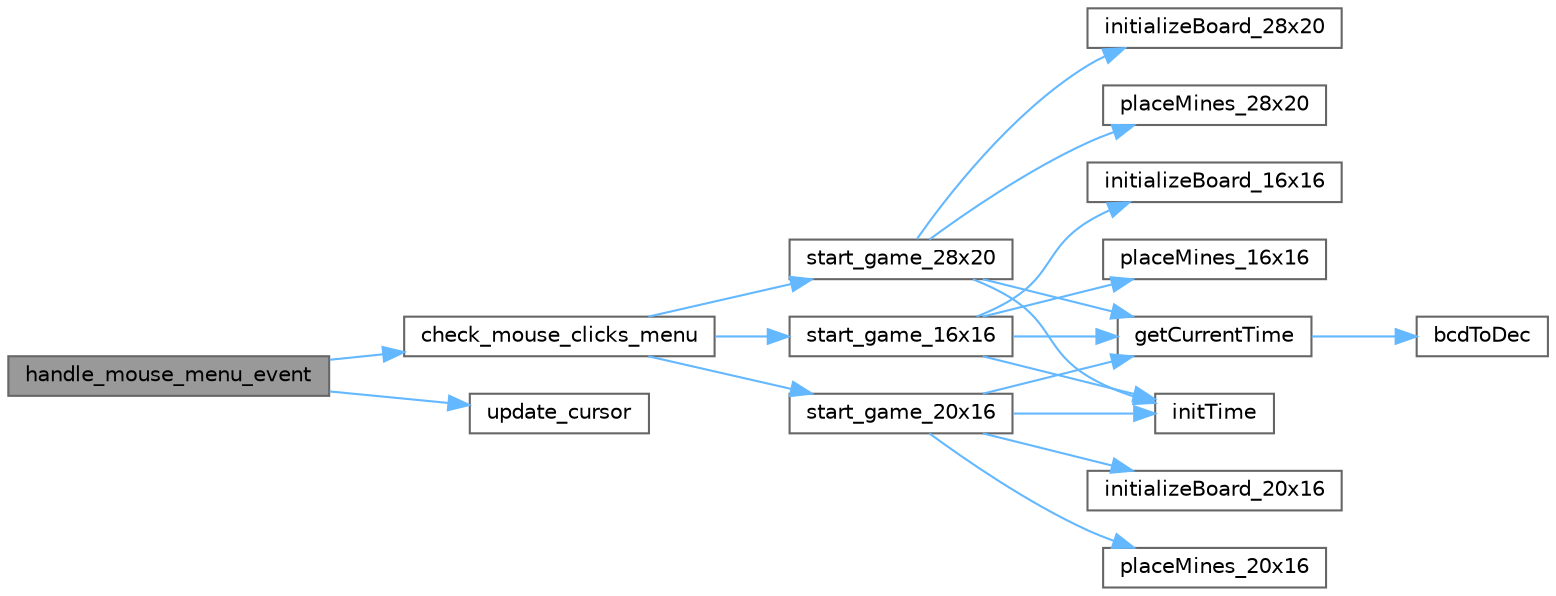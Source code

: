 digraph "handle_mouse_menu_event"
{
 // LATEX_PDF_SIZE
  bgcolor="transparent";
  edge [fontname=Helvetica,fontsize=10,labelfontname=Helvetica,labelfontsize=10];
  node [fontname=Helvetica,fontsize=10,shape=box,height=0.2,width=0.4];
  rankdir="LR";
  Node1 [label="handle_mouse_menu_event",height=0.2,width=0.4,color="gray40", fillcolor="grey60", style="filled", fontcolor="black",tooltip="This function handles mouse events specifically in the \"MAIN_MENU\" state."];
  Node1 -> Node2 [color="steelblue1",style="solid"];
  Node2 [label="check_mouse_clicks_menu",height=0.2,width=0.4,color="grey40", fillcolor="white", style="filled",URL="$game__state_8c.html#a22e3ee8916b6fb932cdd0cfa56804655",tooltip="This function checks the mouse clicks within the menu screen and updates the game state accordingly."];
  Node2 -> Node3 [color="steelblue1",style="solid"];
  Node3 [label="start_game_16x16",height=0.2,width=0.4,color="grey40", fillcolor="white", style="filled",URL="$game__state_8c.html#a814afd9aa373a35da8e7498906b94d62",tooltip="This function starts a game with a 16x16 grid. Initializes the game timer, sets the number of tiles i..."];
  Node3 -> Node4 [color="steelblue1",style="solid"];
  Node4 [label="getCurrentTime",height=0.2,width=0.4,color="grey40", fillcolor="white", style="filled",URL="$rtc_8c.html#ae8aba83225f6193ec169c4fc41f3f3cb",tooltip="Get the current time and date."];
  Node4 -> Node5 [color="steelblue1",style="solid"];
  Node5 [label="bcdToDec",height=0.2,width=0.4,color="grey40", fillcolor="white", style="filled",URL="$rtc_8c.html#abc57bf2c447b1860df7493b3222c3a43",tooltip="Converts values from bcd to decimal."];
  Node3 -> Node6 [color="steelblue1",style="solid"];
  Node6 [label="initializeBoard_16x16",height=0.2,width=0.4,color="grey40", fillcolor="white", style="filled",URL="$game__logic_8c.html#a469350b8ffa0e62ba116f9077c76a775",tooltip="This function is used to initialize a 16x16 board with default values."];
  Node3 -> Node7 [color="steelblue1",style="solid"];
  Node7 [label="initTime",height=0.2,width=0.4,color="grey40", fillcolor="white", style="filled",URL="$rtc_8c.html#a146e69d1601c86471739a6d5a0ad14c9",tooltip="Initializes the Time struct."];
  Node3 -> Node8 [color="steelblue1",style="solid"];
  Node8 [label="placeMines_16x16",height=0.2,width=0.4,color="grey40", fillcolor="white", style="filled",URL="$game__logic_8c.html#a5a896153d6c6b46f0181aac94fb949b3",tooltip="This function is used to randomly place mines on a 16x16 board."];
  Node2 -> Node9 [color="steelblue1",style="solid"];
  Node9 [label="start_game_20x16",height=0.2,width=0.4,color="grey40", fillcolor="white", style="filled",URL="$game__state_8c.html#ade11f77cf98a5c65c075cec3349926c9",tooltip="This function starts a game on a 20x16 board."];
  Node9 -> Node4 [color="steelblue1",style="solid"];
  Node9 -> Node10 [color="steelblue1",style="solid"];
  Node10 [label="initializeBoard_20x16",height=0.2,width=0.4,color="grey40", fillcolor="white", style="filled",URL="$game__logic_8c.html#a1b0a7dc7cfadcae1385dc4c53f25905b",tooltip="This function is used to initialize a 20x16 board with default values."];
  Node9 -> Node7 [color="steelblue1",style="solid"];
  Node9 -> Node11 [color="steelblue1",style="solid"];
  Node11 [label="placeMines_20x16",height=0.2,width=0.4,color="grey40", fillcolor="white", style="filled",URL="$game__logic_8c.html#ac2a098b1319223d9dc736e9541c695d7",tooltip="This function is used to randomly place mines on a 20x16 board."];
  Node2 -> Node12 [color="steelblue1",style="solid"];
  Node12 [label="start_game_28x20",height=0.2,width=0.4,color="grey40", fillcolor="white", style="filled",URL="$game__state_8c.html#a72d3dc2882239cc9fc80e728abd24f3b",tooltip="This function starts a game on a 28x20 board."];
  Node12 -> Node4 [color="steelblue1",style="solid"];
  Node12 -> Node13 [color="steelblue1",style="solid"];
  Node13 [label="initializeBoard_28x20",height=0.2,width=0.4,color="grey40", fillcolor="white", style="filled",URL="$game__logic_8c.html#a9e96bb16a39e10214c39486f87f2f6e2",tooltip="This function is used to initialize a 28x20 board with default values."];
  Node12 -> Node7 [color="steelblue1",style="solid"];
  Node12 -> Node14 [color="steelblue1",style="solid"];
  Node14 [label="placeMines_28x20",height=0.2,width=0.4,color="grey40", fillcolor="white", style="filled",URL="$game__logic_8c.html#a5d77b119d87e66500c61468af241d05b",tooltip="This function is used to randomly place mines on a 28x20 board."];
  Node1 -> Node15 [color="steelblue1",style="solid"];
  Node15 [label="update_cursor",height=0.2,width=0.4,color="grey40", fillcolor="white", style="filled",URL="$game__state_8c.html#a29568e025250a8489157bc1edb122f33",tooltip="This function updates the position of the cursor based on the provided movement values."];
}
